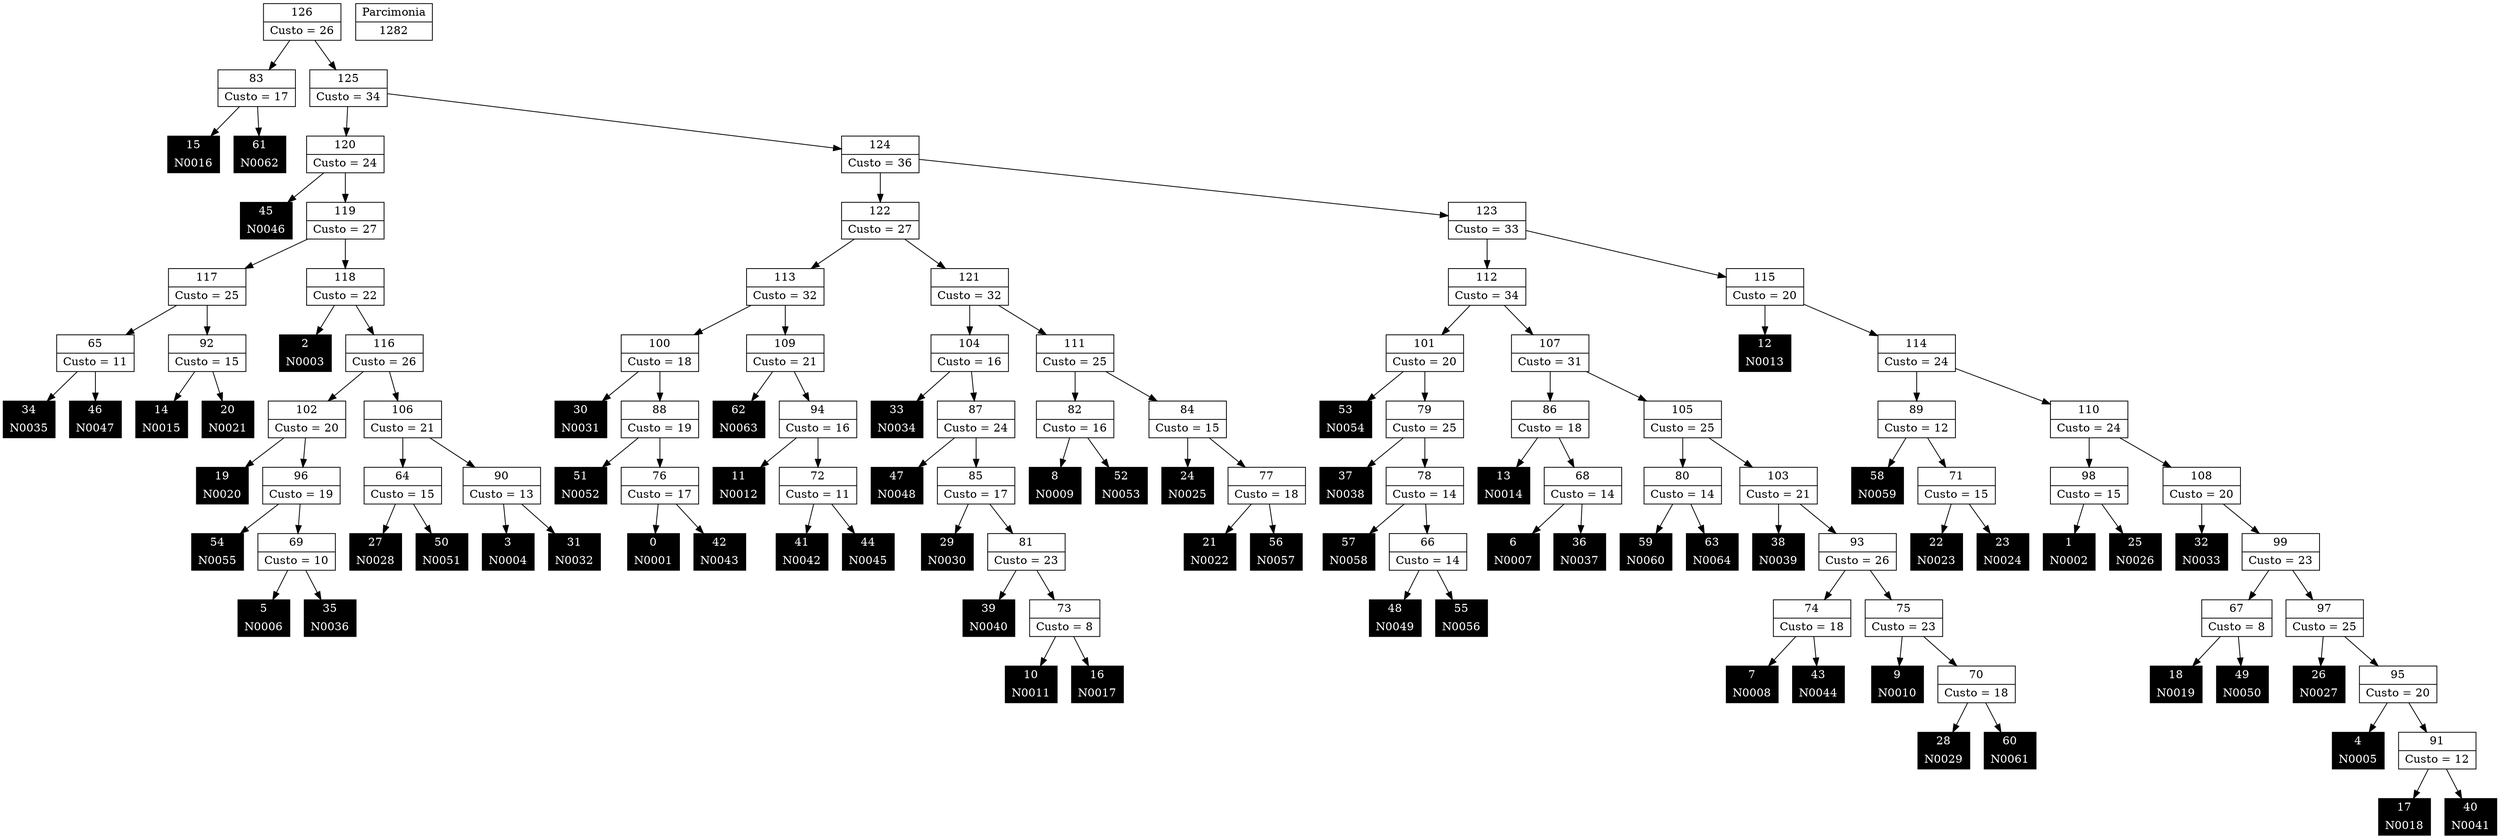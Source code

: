 Digraph G {
0 [shape="record", label="{0 | N0001}",style=filled, color=black, fontcolor=white,fontsize=14, height=0.5]
1 [shape="record", label="{1 | N0002}",style=filled, color=black, fontcolor=white,fontsize=14, height=0.5]
2 [shape="record", label="{2 | N0003}",style=filled, color=black, fontcolor=white,fontsize=14, height=0.5]
3 [shape="record", label="{3 | N0004}",style=filled, color=black, fontcolor=white,fontsize=14, height=0.5]
4 [shape="record", label="{4 | N0005}",style=filled, color=black, fontcolor=white,fontsize=14, height=0.5]
5 [shape="record", label="{5 | N0006}",style=filled, color=black, fontcolor=white,fontsize=14, height=0.5]
6 [shape="record", label="{6 | N0007}",style=filled, color=black, fontcolor=white,fontsize=14, height=0.5]
7 [shape="record", label="{7 | N0008}",style=filled, color=black, fontcolor=white,fontsize=14, height=0.5]
8 [shape="record", label="{8 | N0009}",style=filled, color=black, fontcolor=white,fontsize=14, height=0.5]
9 [shape="record", label="{9 | N0010}",style=filled, color=black, fontcolor=white,fontsize=14, height=0.5]
10 [shape="record", label="{10 | N0011}",style=filled, color=black, fontcolor=white,fontsize=14, height=0.5]
11 [shape="record", label="{11 | N0012}",style=filled, color=black, fontcolor=white,fontsize=14, height=0.5]
12 [shape="record", label="{12 | N0013}",style=filled, color=black, fontcolor=white,fontsize=14, height=0.5]
13 [shape="record", label="{13 | N0014}",style=filled, color=black, fontcolor=white,fontsize=14, height=0.5]
14 [shape="record", label="{14 | N0015}",style=filled, color=black, fontcolor=white,fontsize=14, height=0.5]
15 [shape="record", label="{15 | N0016}",style=filled, color=black, fontcolor=white,fontsize=14, height=0.5]
16 [shape="record", label="{16 | N0017}",style=filled, color=black, fontcolor=white,fontsize=14, height=0.5]
17 [shape="record", label="{17 | N0018}",style=filled, color=black, fontcolor=white,fontsize=14, height=0.5]
18 [shape="record", label="{18 | N0019}",style=filled, color=black, fontcolor=white,fontsize=14, height=0.5]
19 [shape="record", label="{19 | N0020}",style=filled, color=black, fontcolor=white,fontsize=14, height=0.5]
20 [shape="record", label="{20 | N0021}",style=filled, color=black, fontcolor=white,fontsize=14, height=0.5]
21 [shape="record", label="{21 | N0022}",style=filled, color=black, fontcolor=white,fontsize=14, height=0.5]
22 [shape="record", label="{22 | N0023}",style=filled, color=black, fontcolor=white,fontsize=14, height=0.5]
23 [shape="record", label="{23 | N0024}",style=filled, color=black, fontcolor=white,fontsize=14, height=0.5]
24 [shape="record", label="{24 | N0025}",style=filled, color=black, fontcolor=white,fontsize=14, height=0.5]
25 [shape="record", label="{25 | N0026}",style=filled, color=black, fontcolor=white,fontsize=14, height=0.5]
26 [shape="record", label="{26 | N0027}",style=filled, color=black, fontcolor=white,fontsize=14, height=0.5]
27 [shape="record", label="{27 | N0028}",style=filled, color=black, fontcolor=white,fontsize=14, height=0.5]
28 [shape="record", label="{28 | N0029}",style=filled, color=black, fontcolor=white,fontsize=14, height=0.5]
29 [shape="record", label="{29 | N0030}",style=filled, color=black, fontcolor=white,fontsize=14, height=0.5]
30 [shape="record", label="{30 | N0031}",style=filled, color=black, fontcolor=white,fontsize=14, height=0.5]
31 [shape="record", label="{31 | N0032}",style=filled, color=black, fontcolor=white,fontsize=14, height=0.5]
32 [shape="record", label="{32 | N0033}",style=filled, color=black, fontcolor=white,fontsize=14, height=0.5]
33 [shape="record", label="{33 | N0034}",style=filled, color=black, fontcolor=white,fontsize=14, height=0.5]
34 [shape="record", label="{34 | N0035}",style=filled, color=black, fontcolor=white,fontsize=14, height=0.5]
35 [shape="record", label="{35 | N0036}",style=filled, color=black, fontcolor=white,fontsize=14, height=0.5]
36 [shape="record", label="{36 | N0037}",style=filled, color=black, fontcolor=white,fontsize=14, height=0.5]
37 [shape="record", label="{37 | N0038}",style=filled, color=black, fontcolor=white,fontsize=14, height=0.5]
38 [shape="record", label="{38 | N0039}",style=filled, color=black, fontcolor=white,fontsize=14, height=0.5]
39 [shape="record", label="{39 | N0040}",style=filled, color=black, fontcolor=white,fontsize=14, height=0.5]
40 [shape="record", label="{40 | N0041}",style=filled, color=black, fontcolor=white,fontsize=14, height=0.5]
41 [shape="record", label="{41 | N0042}",style=filled, color=black, fontcolor=white,fontsize=14, height=0.5]
42 [shape="record", label="{42 | N0043}",style=filled, color=black, fontcolor=white,fontsize=14, height=0.5]
43 [shape="record", label="{43 | N0044}",style=filled, color=black, fontcolor=white,fontsize=14, height=0.5]
44 [shape="record", label="{44 | N0045}",style=filled, color=black, fontcolor=white,fontsize=14, height=0.5]
45 [shape="record", label="{45 | N0046}",style=filled, color=black, fontcolor=white,fontsize=14, height=0.5]
46 [shape="record", label="{46 | N0047}",style=filled, color=black, fontcolor=white,fontsize=14, height=0.5]
47 [shape="record", label="{47 | N0048}",style=filled, color=black, fontcolor=white,fontsize=14, height=0.5]
48 [shape="record", label="{48 | N0049}",style=filled, color=black, fontcolor=white,fontsize=14, height=0.5]
49 [shape="record", label="{49 | N0050}",style=filled, color=black, fontcolor=white,fontsize=14, height=0.5]
50 [shape="record", label="{50 | N0051}",style=filled, color=black, fontcolor=white,fontsize=14, height=0.5]
51 [shape="record", label="{51 | N0052}",style=filled, color=black, fontcolor=white,fontsize=14, height=0.5]
52 [shape="record", label="{52 | N0053}",style=filled, color=black, fontcolor=white,fontsize=14, height=0.5]
53 [shape="record", label="{53 | N0054}",style=filled, color=black, fontcolor=white,fontsize=14, height=0.5]
54 [shape="record", label="{54 | N0055}",style=filled, color=black, fontcolor=white,fontsize=14, height=0.5]
55 [shape="record", label="{55 | N0056}",style=filled, color=black, fontcolor=white,fontsize=14, height=0.5]
56 [shape="record", label="{56 | N0057}",style=filled, color=black, fontcolor=white,fontsize=14, height=0.5]
57 [shape="record", label="{57 | N0058}",style=filled, color=black, fontcolor=white,fontsize=14, height=0.5]
58 [shape="record", label="{58 | N0059}",style=filled, color=black, fontcolor=white,fontsize=14, height=0.5]
59 [shape="record", label="{59 | N0060}",style=filled, color=black, fontcolor=white,fontsize=14, height=0.5]
60 [shape="record", label="{60 | N0061}",style=filled, color=black, fontcolor=white,fontsize=14, height=0.5]
61 [shape="record", label="{61 | N0062}",style=filled, color=black, fontcolor=white,fontsize=14, height=0.5]
62 [shape="record", label="{62 | N0063}",style=filled, color=black, fontcolor=white,fontsize=14, height=0.5]
63 [shape="record", label="{63 | N0064}",style=filled, color=black, fontcolor=white,fontsize=14, height=0.5]
64 [shape="record", label="{64|Custo = 15}"]
65 [shape="record", label="{65|Custo = 11}"]
66 [shape="record", label="{66|Custo = 14}"]
67 [shape="record", label="{67|Custo = 8}"]
68 [shape="record", label="{68|Custo = 14}"]
69 [shape="record", label="{69|Custo = 10}"]
70 [shape="record", label="{70|Custo = 18}"]
71 [shape="record", label="{71|Custo = 15}"]
72 [shape="record", label="{72|Custo = 11}"]
73 [shape="record", label="{73|Custo = 8}"]
74 [shape="record", label="{74|Custo = 18}"]
75 [shape="record", label="{75|Custo = 23}"]
76 [shape="record", label="{76|Custo = 17}"]
77 [shape="record", label="{77|Custo = 18}"]
78 [shape="record", label="{78|Custo = 14}"]
79 [shape="record", label="{79|Custo = 25}"]
80 [shape="record", label="{80|Custo = 14}"]
81 [shape="record", label="{81|Custo = 23}"]
82 [shape="record", label="{82|Custo = 16}"]
83 [shape="record", label="{83|Custo = 17}"]
84 [shape="record", label="{84|Custo = 15}"]
85 [shape="record", label="{85|Custo = 17}"]
86 [shape="record", label="{86|Custo = 18}"]
87 [shape="record", label="{87|Custo = 24}"]
88 [shape="record", label="{88|Custo = 19}"]
89 [shape="record", label="{89|Custo = 12}"]
90 [shape="record", label="{90|Custo = 13}"]
91 [shape="record", label="{91|Custo = 12}"]
92 [shape="record", label="{92|Custo = 15}"]
93 [shape="record", label="{93|Custo = 26}"]
94 [shape="record", label="{94|Custo = 16}"]
95 [shape="record", label="{95|Custo = 20}"]
96 [shape="record", label="{96|Custo = 19}"]
97 [shape="record", label="{97|Custo = 25}"]
98 [shape="record", label="{98|Custo = 15}"]
99 [shape="record", label="{99|Custo = 23}"]
100 [shape="record", label="{100|Custo = 18}"]
101 [shape="record", label="{101|Custo = 20}"]
102 [shape="record", label="{102|Custo = 20}"]
103 [shape="record", label="{103|Custo = 21}"]
104 [shape="record", label="{104|Custo = 16}"]
105 [shape="record", label="{105|Custo = 25}"]
106 [shape="record", label="{106|Custo = 21}"]
107 [shape="record", label="{107|Custo = 31}"]
108 [shape="record", label="{108|Custo = 20}"]
109 [shape="record", label="{109|Custo = 21}"]
110 [shape="record", label="{110|Custo = 24}"]
111 [shape="record", label="{111|Custo = 25}"]
112 [shape="record", label="{112|Custo = 34}"]
113 [shape="record", label="{113|Custo = 32}"]
114 [shape="record", label="{114|Custo = 24}"]
115 [shape="record", label="{115|Custo = 20}"]
116 [shape="record", label="{116|Custo = 26}"]
117 [shape="record", label="{117|Custo = 25}"]
118 [shape="record", label="{118|Custo = 22}"]
119 [shape="record", label="{119|Custo = 27}"]
120 [shape="record", label="{120|Custo = 24}"]
121 [shape="record", label="{121|Custo = 32}"]
122 [shape="record", label="{122|Custo = 27}"]
123 [shape="record", label="{123|Custo = 33}"]
124 [shape="record", label="{124|Custo = 36}"]
125 [shape="record", label="{125|Custo = 34}"]
126 [shape="record", label="{126|Custo = 26}"]

64->50
64->27
65->46
65->34
66->55
66->48
67->49
67->18
68->36
68->6
69->35
69->5
70->60
70->28
71->23
71->22
72->44
72->41
73->16
73->10
74->43
74->7
75->70
75->9
76->42
76->0
77->56
77->21
78->66
78->57
79->78
79->37
80->63
80->59
81->73
81->39
82->52
82->8
83->61
83->15
84->77
84->24
85->81
85->29
86->68
86->13
87->85
87->47
88->76
88->51
89->71
89->58
90->31
90->3
91->40
91->17
92->20
92->14
93->75
93->74
94->72
94->11
95->91
95->4
96->69
96->54
97->95
97->26
98->25
98->1
99->97
99->67
100->88
100->30
101->79
101->53
102->96
102->19
103->93
103->38
104->87
104->33
105->103
105->80
106->90
106->64
107->105
107->86
108->99
108->32
109->94
109->62
110->108
110->98
111->84
111->82
112->107
112->101
113->109
113->100
114->110
114->89
115->114
115->12
116->106
116->102
117->92
117->65
118->116
118->2
119->118
119->117
120->119
120->45
121->111
121->104
122->121
122->113
123->115
123->112
124->123
124->122
125->124
125->120
126->125
126->83

1282 [shape="record", label="{Parcimonia|1282}"]
}